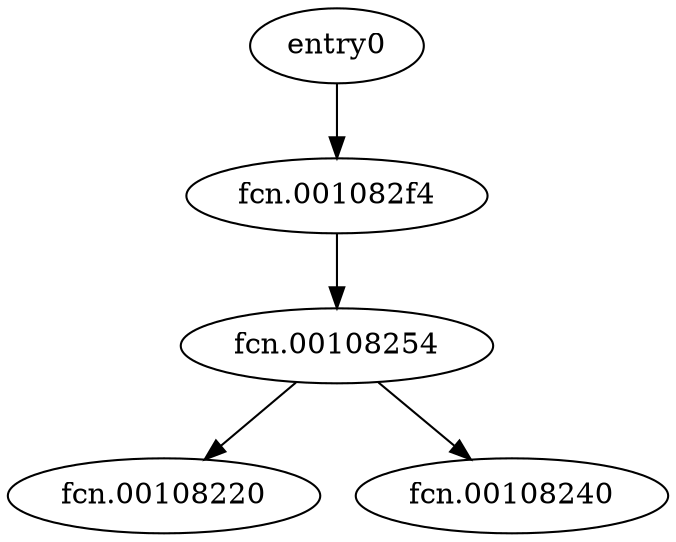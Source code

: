 digraph code {
  "0x001076e8" [label="entry0"];
  "0x001076e8" -> "0x001082f4";
  "0x001082f4" [label="fcn.001082f4"];
  "0x001082f4" [label="fcn.001082f4"];
  "0x001082f4" -> "0x00108254";
  "0x00108254" [label="fcn.00108254"];
  "0x00108254" [label="fcn.00108254"];
  "0x00108254" -> "0x00108220";
  "0x00108220" [label="fcn.00108220"];
  "0x00108254" -> "0x00108240";
  "0x00108240" [label="fcn.00108240"];
}